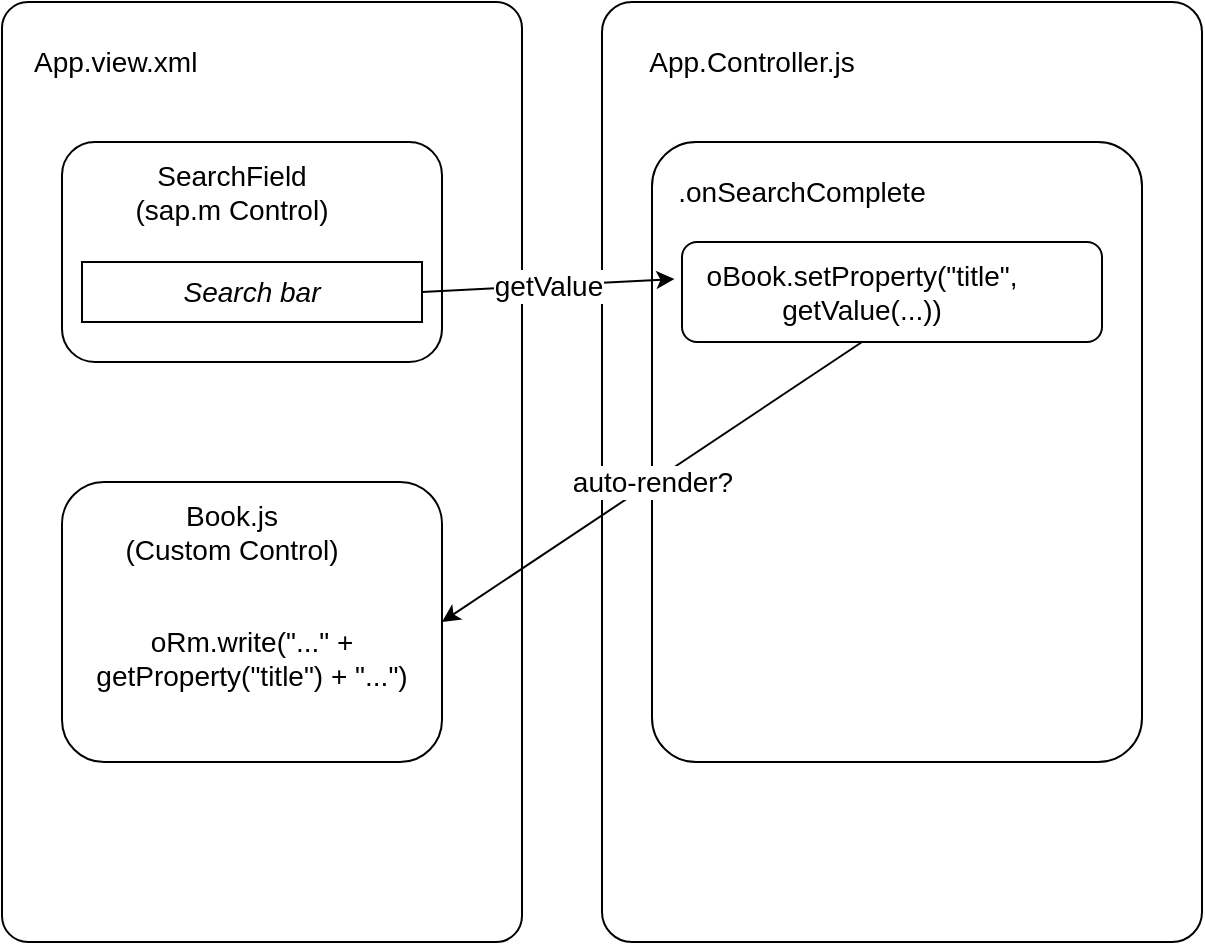 <mxfile>
    <diagram id="mWQWI1hlDQ8tdBrSZLjN" name="Page-1">
        <mxGraphModel dx="724" dy="460" grid="1" gridSize="10" guides="1" tooltips="1" connect="1" arrows="1" fold="1" page="1" pageScale="1" pageWidth="850" pageHeight="1100" math="0" shadow="0">
            <root>
                <mxCell id="0"/>
                <mxCell id="1" parent="0"/>
                <mxCell id="2" value="" style="rounded=1;whiteSpace=wrap;html=1;arcSize=5;" vertex="1" parent="1">
                    <mxGeometry x="100" y="140" width="260" height="470" as="geometry"/>
                </mxCell>
                <mxCell id="3" value="&lt;font style=&quot;font-size: 14px;&quot;&gt;App.view.xml&lt;/font&gt;" style="text;strokeColor=none;fillColor=none;align=left;verticalAlign=middle;spacingLeft=4;spacingRight=4;overflow=hidden;points=[[0,0.5],[1,0.5]];portConstraint=eastwest;rotatable=0;whiteSpace=wrap;html=1;" vertex="1" parent="1">
                    <mxGeometry x="110" y="150" width="100" height="40" as="geometry"/>
                </mxCell>
                <mxCell id="4" value="" style="rounded=1;whiteSpace=wrap;html=1;fontSize=14;" vertex="1" parent="1">
                    <mxGeometry x="130" y="210" width="190" height="110" as="geometry"/>
                </mxCell>
                <mxCell id="5" value="" style="rounded=1;whiteSpace=wrap;html=1;fontSize=14;" vertex="1" parent="1">
                    <mxGeometry x="130" y="380" width="190" height="140" as="geometry"/>
                </mxCell>
                <mxCell id="6" value="SearchField&lt;br&gt;(sap.m Control)" style="text;html=1;strokeColor=none;fillColor=none;align=center;verticalAlign=middle;whiteSpace=wrap;rounded=0;fontSize=14;" vertex="1" parent="1">
                    <mxGeometry x="150" y="220" width="130" height="30" as="geometry"/>
                </mxCell>
                <mxCell id="7" value="Book.js&lt;br&gt;(Custom Control)" style="text;html=1;strokeColor=none;fillColor=none;align=center;verticalAlign=middle;whiteSpace=wrap;rounded=0;fontSize=14;" vertex="1" parent="1">
                    <mxGeometry x="140" y="390" width="150" height="30" as="geometry"/>
                </mxCell>
                <mxCell id="8" value="" style="rounded=1;whiteSpace=wrap;html=1;arcSize=5;" vertex="1" parent="1">
                    <mxGeometry x="400" y="140" width="300" height="470" as="geometry"/>
                </mxCell>
                <mxCell id="9" value="App.Controller.js" style="text;html=1;strokeColor=none;fillColor=none;align=center;verticalAlign=middle;whiteSpace=wrap;rounded=0;fontSize=14;" vertex="1" parent="1">
                    <mxGeometry x="410" y="155" width="130" height="30" as="geometry"/>
                </mxCell>
                <mxCell id="10" value="&lt;i&gt;Search bar&lt;/i&gt;" style="rounded=0;whiteSpace=wrap;html=1;fontSize=14;" vertex="1" parent="1">
                    <mxGeometry x="140" y="270" width="170" height="30" as="geometry"/>
                </mxCell>
                <mxCell id="11" value="" style="rounded=1;whiteSpace=wrap;html=1;fontSize=14;arcSize=9;" vertex="1" parent="1">
                    <mxGeometry x="425" y="210" width="245" height="310" as="geometry"/>
                </mxCell>
                <mxCell id="15" value="" style="endArrow=classic;html=1;fontSize=14;exitX=1;exitY=0.5;exitDx=0;exitDy=0;entryX=-0.018;entryY=0.371;entryDx=0;entryDy=0;entryPerimeter=0;" edge="1" parent="1" source="10" target="19">
                    <mxGeometry relative="1" as="geometry">
                        <mxPoint x="320" y="284.5" as="sourcePoint"/>
                        <mxPoint x="420" y="284.5" as="targetPoint"/>
                    </mxGeometry>
                </mxCell>
                <mxCell id="16" value="getValue" style="edgeLabel;resizable=0;html=1;align=center;verticalAlign=middle;fontSize=14;" connectable="0" vertex="1" parent="15">
                    <mxGeometry relative="1" as="geometry"/>
                </mxCell>
                <mxCell id="17" value="oRm.write(&quot;...&quot; + getProperty(&quot;title&quot;) + &quot;...&quot;)" style="text;html=1;strokeColor=none;fillColor=none;align=center;verticalAlign=middle;whiteSpace=wrap;rounded=0;fontSize=14;" vertex="1" parent="1">
                    <mxGeometry x="140" y="435" width="170" height="65" as="geometry"/>
                </mxCell>
                <mxCell id="18" value=".onSearchComplete" style="text;html=1;strokeColor=none;fillColor=none;align=center;verticalAlign=middle;whiteSpace=wrap;rounded=0;fontSize=14;" vertex="1" parent="1">
                    <mxGeometry x="470" y="220" width="60" height="30" as="geometry"/>
                </mxCell>
                <mxCell id="19" value="" style="rounded=1;whiteSpace=wrap;html=1;fontSize=14;" vertex="1" parent="1">
                    <mxGeometry x="440" y="260" width="210" height="50" as="geometry"/>
                </mxCell>
                <mxCell id="20" value="oBook.setProperty(&quot;title&quot;, getValue(...))" style="text;html=1;strokeColor=none;fillColor=none;align=center;verticalAlign=middle;whiteSpace=wrap;rounded=0;fontSize=14;" vertex="1" parent="1">
                    <mxGeometry x="500" y="270" width="60" height="30" as="geometry"/>
                </mxCell>
                <mxCell id="21" value="" style="endArrow=classic;html=1;fontSize=14;entryX=1;entryY=0.5;entryDx=0;entryDy=0;" edge="1" parent="1" target="5">
                    <mxGeometry relative="1" as="geometry">
                        <mxPoint x="530" y="310" as="sourcePoint"/>
                        <mxPoint x="630" y="310" as="targetPoint"/>
                    </mxGeometry>
                </mxCell>
                <mxCell id="22" value="auto-render?" style="edgeLabel;resizable=0;html=1;align=center;verticalAlign=middle;fontSize=14;" connectable="0" vertex="1" parent="21">
                    <mxGeometry relative="1" as="geometry"/>
                </mxCell>
            </root>
        </mxGraphModel>
    </diagram>
</mxfile>